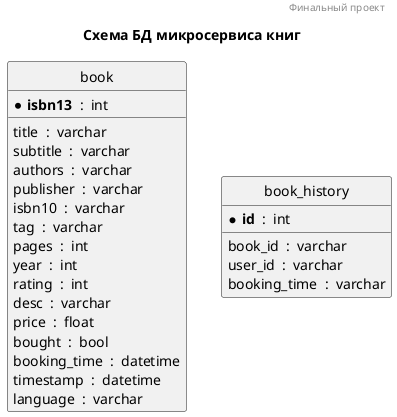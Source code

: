 @startuml

header Финальный проект
title Схема БД микросервиса книг

hide circle
skinparam linetype ortho


entity book {
  * **isbn13**  :  int
  __
    title  :  varchar
    subtitle  :  varchar
    authors  :  varchar
    publisher  :  varchar
    isbn10  :  varchar
    tag  :  varchar
    pages  :  int
    year  :  int
    rating  :  int
    desc  :  varchar
    price  :  float
    bought  :  bool
    booking_time  :  datetime
    timestamp  :  datetime
    language  :  varchar
}


entity book_history {
  * **id**  :  int
  __
    book_id  :  varchar
    user_id  :  varchar
    booking_time  :  varchar
}

@enduml
